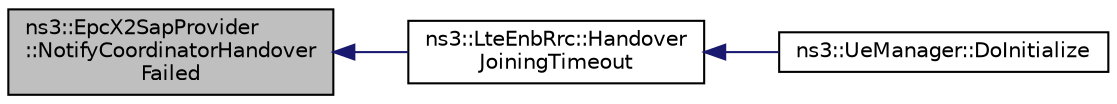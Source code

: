 digraph "ns3::EpcX2SapProvider::NotifyCoordinatorHandoverFailed"
{
  edge [fontname="Helvetica",fontsize="10",labelfontname="Helvetica",labelfontsize="10"];
  node [fontname="Helvetica",fontsize="10",shape=record];
  rankdir="LR";
  Node1 [label="ns3::EpcX2SapProvider\l::NotifyCoordinatorHandover\lFailed",height=0.2,width=0.4,color="black", fillcolor="grey75", style="filled", fontcolor="black"];
  Node1 -> Node2 [dir="back",color="midnightblue",fontsize="10",style="solid"];
  Node2 [label="ns3::LteEnbRrc::Handover\lJoiningTimeout",height=0.2,width=0.4,color="black", fillcolor="white", style="filled",URL="$de/d65/classns3_1_1LteEnbRrc.html#a8374075a52ca40290d3f15e253ef94ff"];
  Node2 -> Node3 [dir="back",color="midnightblue",fontsize="10",style="solid"];
  Node3 [label="ns3::UeManager::DoInitialize",height=0.2,width=0.4,color="black", fillcolor="white", style="filled",URL="$de/d99/classns3_1_1UeManager.html#ae7036651fc161b02ede5c77f57a35982"];
}
